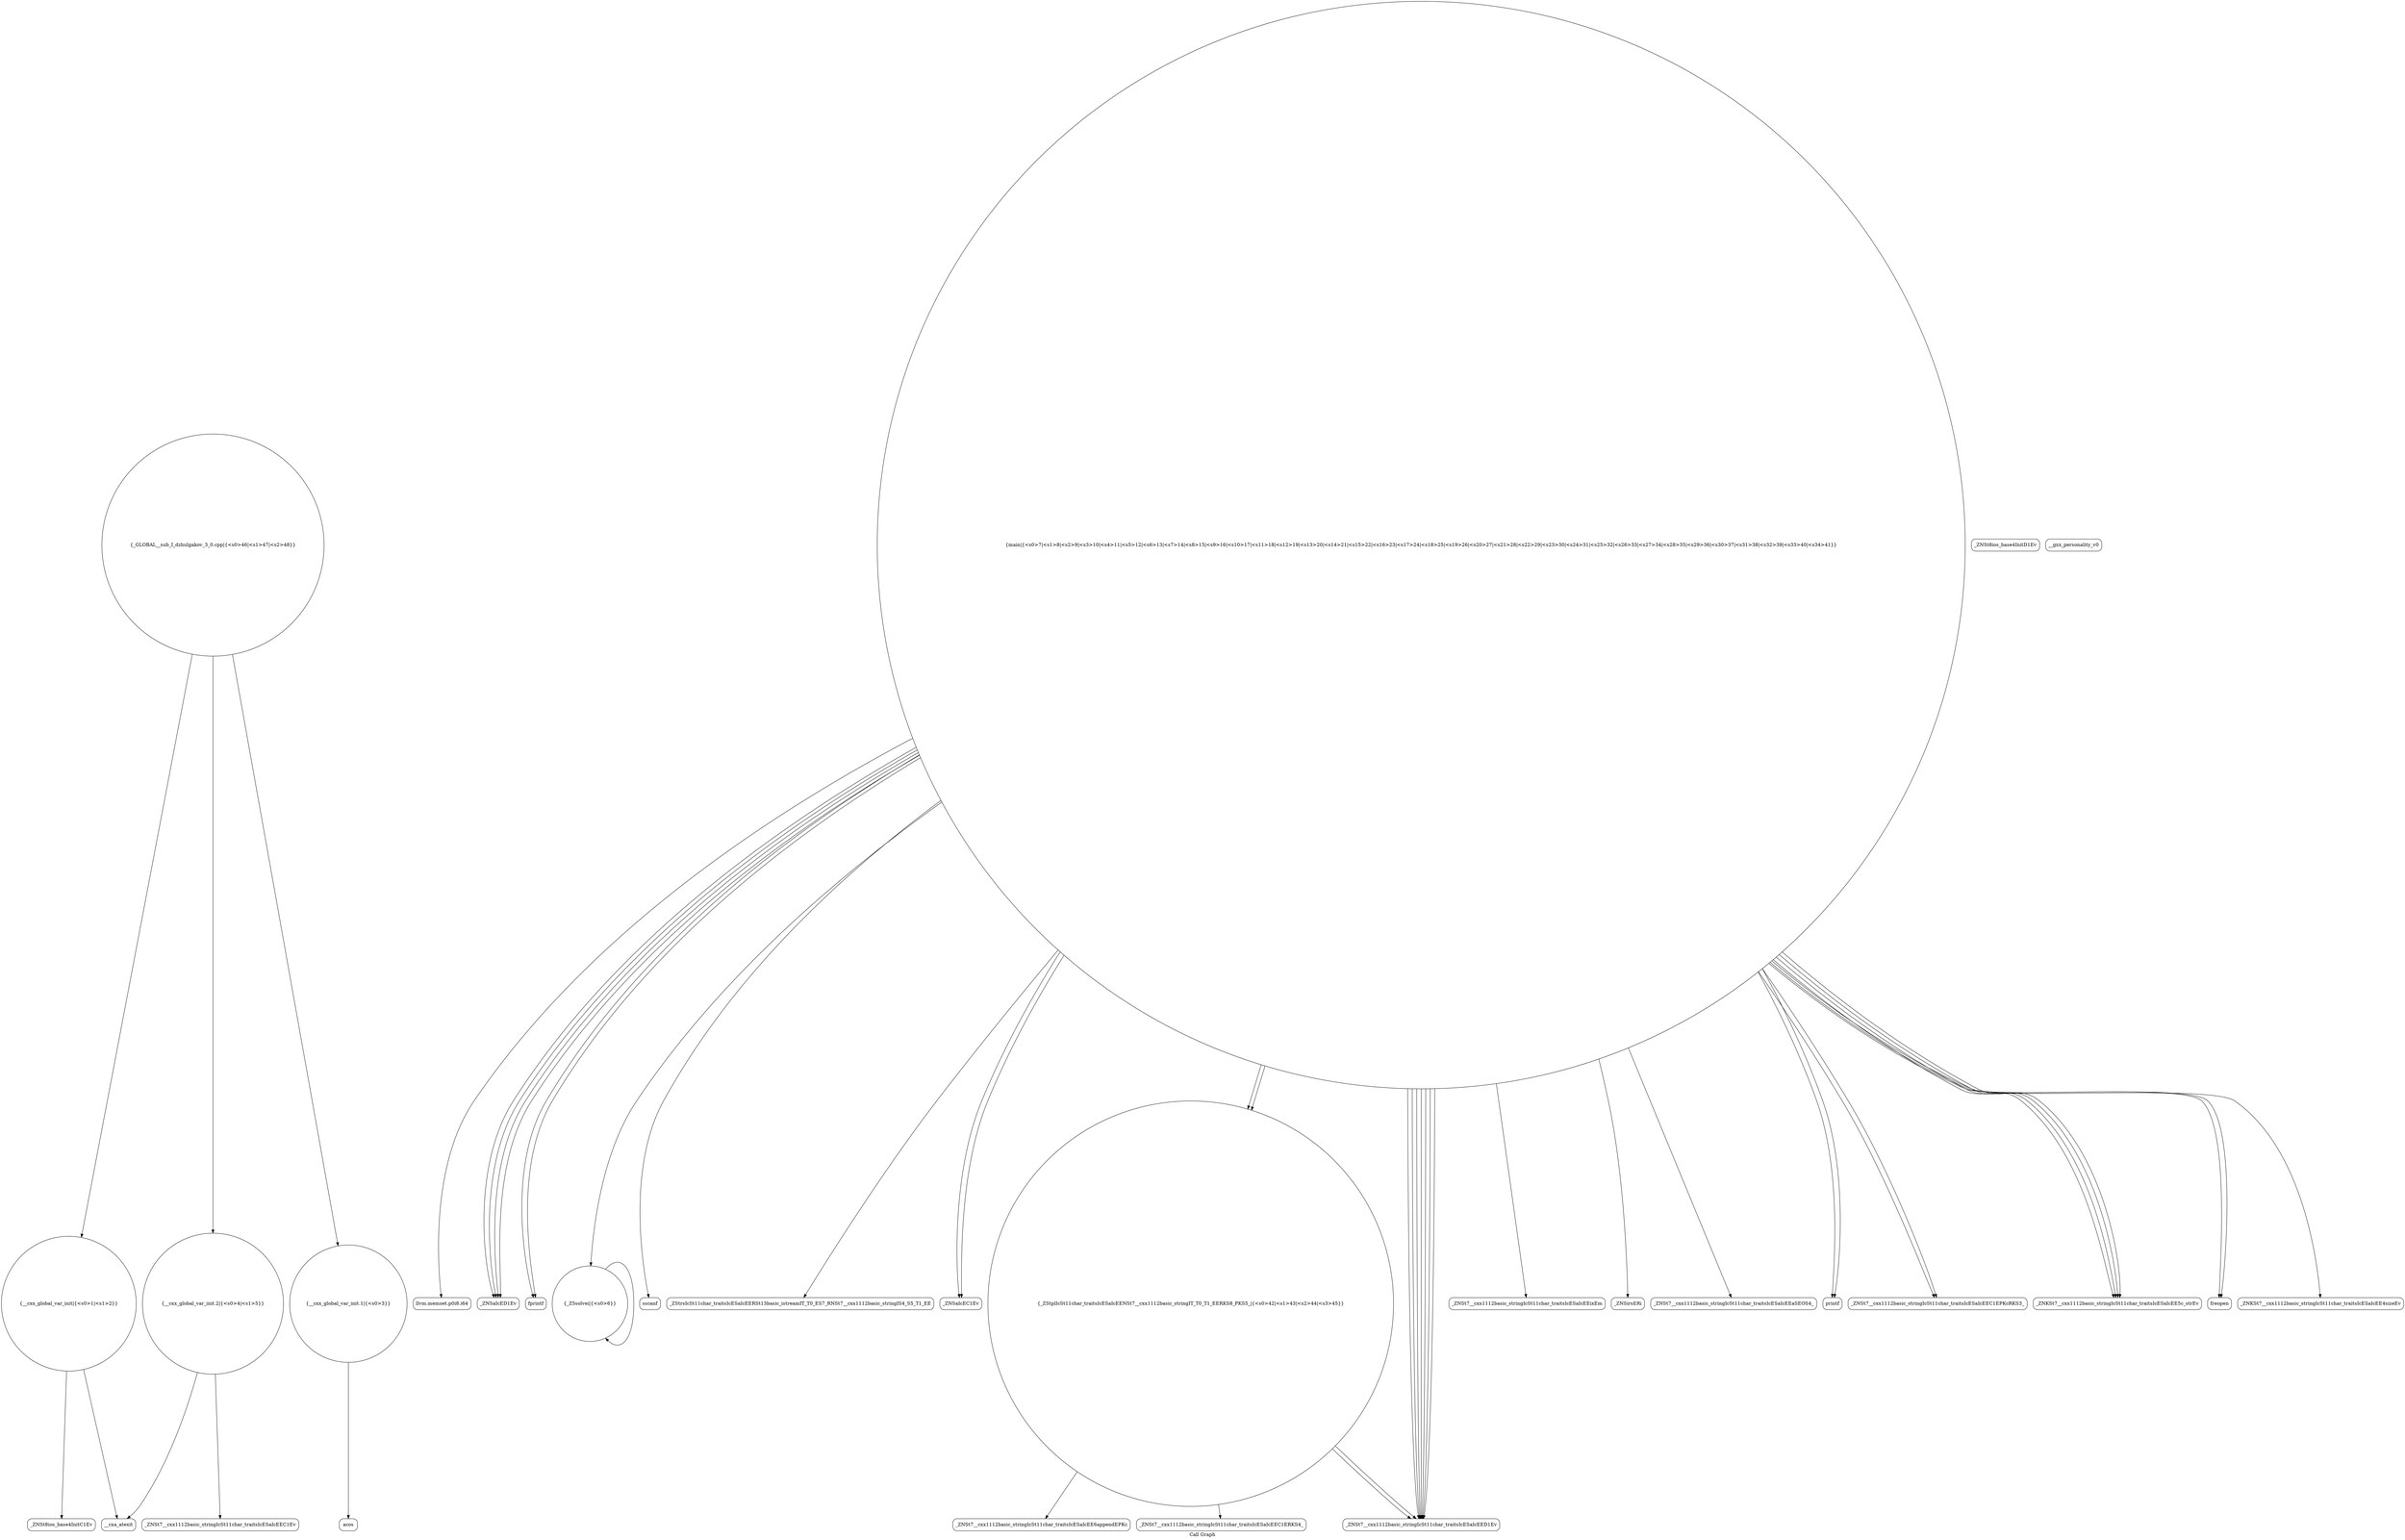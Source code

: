 digraph "Call Graph" {
	label="Call Graph";

	Node0x55add337ac20 [shape=record,shape=circle,label="{__cxx_global_var_init|{<s0>1|<s1>2}}"];
	Node0x55add337ac20:s0 -> Node0x55add337b0b0[color=black];
	Node0x55add337ac20:s1 -> Node0x55add337b1b0[color=black];
	Node0x55add337bd30 [shape=record,shape=Mrecord,label="{llvm.memset.p0i8.i64}"];
	Node0x55add337b3b0 [shape=record,shape=Mrecord,label="{_ZNSt7__cxx1112basic_stringIcSt11char_traitsIcESaIcEEC1Ev}"];
	Node0x55add337b730 [shape=record,shape=Mrecord,label="{_ZNSaIcED1Ev}"];
	Node0x55add337bab0 [shape=record,shape=Mrecord,label="{fprintf}"];
	Node0x55add337b130 [shape=record,shape=Mrecord,label="{_ZNSt8ios_base4InitD1Ev}"];
	Node0x55add337be30 [shape=record,shape=Mrecord,label="{_ZNSt7__cxx1112basic_stringIcSt11char_traitsIcESaIcEE6appendEPKc}"];
	Node0x55add337b4b0 [shape=record,shape=circle,label="{_Z5solvei|{<s0>6}}"];
	Node0x55add337b4b0:s0 -> Node0x55add337b4b0[color=black];
	Node0x55add337b830 [shape=record,shape=Mrecord,label="{sscanf}"];
	Node0x55add337bbb0 [shape=record,shape=Mrecord,label="{_ZStrsIcSt11char_traitsIcESaIcEERSt13basic_istreamIT_T0_ES7_RNSt7__cxx1112basic_stringIS4_S5_T1_EE}"];
	Node0x55add337b230 [shape=record,shape=circle,label="{__cxx_global_var_init.1|{<s0>3}}"];
	Node0x55add337b230:s0 -> Node0x55add337b2b0[color=black];
	Node0x55add337b5b0 [shape=record,shape=Mrecord,label="{_ZNSaIcEC1Ev}"];
	Node0x55add337b930 [shape=record,shape=circle,label="{_ZStplIcSt11char_traitsIcESaIcEENSt7__cxx1112basic_stringIT_T0_T1_EERKS8_PKS5_|{<s0>42|<s1>43|<s2>44|<s3>45}}"];
	Node0x55add337b930:s0 -> Node0x55add337bdb0[color=black];
	Node0x55add337b930:s1 -> Node0x55add337be30[color=black];
	Node0x55add337b930:s2 -> Node0x55add337b430[color=black];
	Node0x55add337b930:s3 -> Node0x55add337b430[color=black];
	Node0x55add337bcb0 [shape=record,shape=Mrecord,label="{_ZNSt7__cxx1112basic_stringIcSt11char_traitsIcESaIcEEixEm}"];
	Node0x55add337b330 [shape=record,shape=circle,label="{__cxx_global_var_init.2|{<s0>4|<s1>5}}"];
	Node0x55add337b330:s0 -> Node0x55add337b3b0[color=black];
	Node0x55add337b330:s1 -> Node0x55add337b1b0[color=black];
	Node0x55add337b6b0 [shape=record,shape=Mrecord,label="{__gxx_personality_v0}"];
	Node0x55add337ba30 [shape=record,shape=Mrecord,label="{_ZNSirsERi}"];
	Node0x55add337b0b0 [shape=record,shape=Mrecord,label="{_ZNSt8ios_base4InitC1Ev}"];
	Node0x55add337bdb0 [shape=record,shape=Mrecord,label="{_ZNSt7__cxx1112basic_stringIcSt11char_traitsIcESaIcEEC1ERKS4_}"];
	Node0x55add337b430 [shape=record,shape=Mrecord,label="{_ZNSt7__cxx1112basic_stringIcSt11char_traitsIcESaIcEED1Ev}"];
	Node0x55add337b7b0 [shape=record,shape=Mrecord,label="{_ZNSt7__cxx1112basic_stringIcSt11char_traitsIcESaIcEEaSEOS4_}"];
	Node0x55add337bb30 [shape=record,shape=Mrecord,label="{printf}"];
	Node0x55add337b1b0 [shape=record,shape=Mrecord,label="{__cxa_atexit}"];
	Node0x55add337beb0 [shape=record,shape=circle,label="{_GLOBAL__sub_I_dzhulgakov_3_0.cpp|{<s0>46|<s1>47|<s2>48}}"];
	Node0x55add337beb0:s0 -> Node0x55add337ac20[color=black];
	Node0x55add337beb0:s1 -> Node0x55add337b230[color=black];
	Node0x55add337beb0:s2 -> Node0x55add337b330[color=black];
	Node0x55add337b530 [shape=record,shape=circle,label="{main|{<s0>7|<s1>8|<s2>9|<s3>10|<s4>11|<s5>12|<s6>13|<s7>14|<s8>15|<s9>16|<s10>17|<s11>18|<s12>19|<s13>20|<s14>21|<s15>22|<s16>23|<s17>24|<s18>25|<s19>26|<s20>27|<s21>28|<s22>29|<s23>30|<s24>31|<s25>32|<s26>33|<s27>34|<s28>35|<s29>36|<s30>37|<s31>38|<s32>39|<s33>40|<s34>41}}"];
	Node0x55add337b530:s0 -> Node0x55add337b5b0[color=black];
	Node0x55add337b530:s1 -> Node0x55add337b630[color=black];
	Node0x55add337b530:s2 -> Node0x55add337b730[color=black];
	Node0x55add337b530:s3 -> Node0x55add337b5b0[color=black];
	Node0x55add337b530:s4 -> Node0x55add337b630[color=black];
	Node0x55add337b530:s5 -> Node0x55add337b7b0[color=black];
	Node0x55add337b530:s6 -> Node0x55add337b430[color=black];
	Node0x55add337b530:s7 -> Node0x55add337b730[color=black];
	Node0x55add337b530:s8 -> Node0x55add337b730[color=black];
	Node0x55add337b530:s9 -> Node0x55add337b730[color=black];
	Node0x55add337b530:s10 -> Node0x55add337b830[color=black];
	Node0x55add337b530:s11 -> Node0x55add337b930[color=black];
	Node0x55add337b530:s12 -> Node0x55add337b9b0[color=black];
	Node0x55add337b530:s13 -> Node0x55add337b8b0[color=black];
	Node0x55add337b530:s14 -> Node0x55add337b430[color=black];
	Node0x55add337b530:s15 -> Node0x55add337b930[color=black];
	Node0x55add337b530:s16 -> Node0x55add337b9b0[color=black];
	Node0x55add337b530:s17 -> Node0x55add337b8b0[color=black];
	Node0x55add337b530:s18 -> Node0x55add337b430[color=black];
	Node0x55add337b530:s19 -> Node0x55add337ba30[color=black];
	Node0x55add337b530:s20 -> Node0x55add337b9b0[color=black];
	Node0x55add337b530:s21 -> Node0x55add337bab0[color=black];
	Node0x55add337b530:s22 -> Node0x55add337bb30[color=black];
	Node0x55add337b530:s23 -> Node0x55add337bbb0[color=black];
	Node0x55add337b530:s24 -> Node0x55add337bc30[color=black];
	Node0x55add337b530:s25 -> Node0x55add337bcb0[color=black];
	Node0x55add337b530:s26 -> Node0x55add337b430[color=black];
	Node0x55add337b530:s27 -> Node0x55add337b430[color=black];
	Node0x55add337b530:s28 -> Node0x55add337bd30[color=black];
	Node0x55add337b530:s29 -> Node0x55add337b4b0[color=black];
	Node0x55add337b530:s30 -> Node0x55add337bb30[color=black];
	Node0x55add337b530:s31 -> Node0x55add337b9b0[color=black];
	Node0x55add337b530:s32 -> Node0x55add337bab0[color=black];
	Node0x55add337b530:s33 -> Node0x55add337b430[color=black];
	Node0x55add337b530:s34 -> Node0x55add337b430[color=black];
	Node0x55add337b8b0 [shape=record,shape=Mrecord,label="{freopen}"];
	Node0x55add337bc30 [shape=record,shape=Mrecord,label="{_ZNKSt7__cxx1112basic_stringIcSt11char_traitsIcESaIcEE4sizeEv}"];
	Node0x55add337b2b0 [shape=record,shape=Mrecord,label="{acos}"];
	Node0x55add337b630 [shape=record,shape=Mrecord,label="{_ZNSt7__cxx1112basic_stringIcSt11char_traitsIcESaIcEEC1EPKcRKS3_}"];
	Node0x55add337b9b0 [shape=record,shape=Mrecord,label="{_ZNKSt7__cxx1112basic_stringIcSt11char_traitsIcESaIcEE5c_strEv}"];
}
